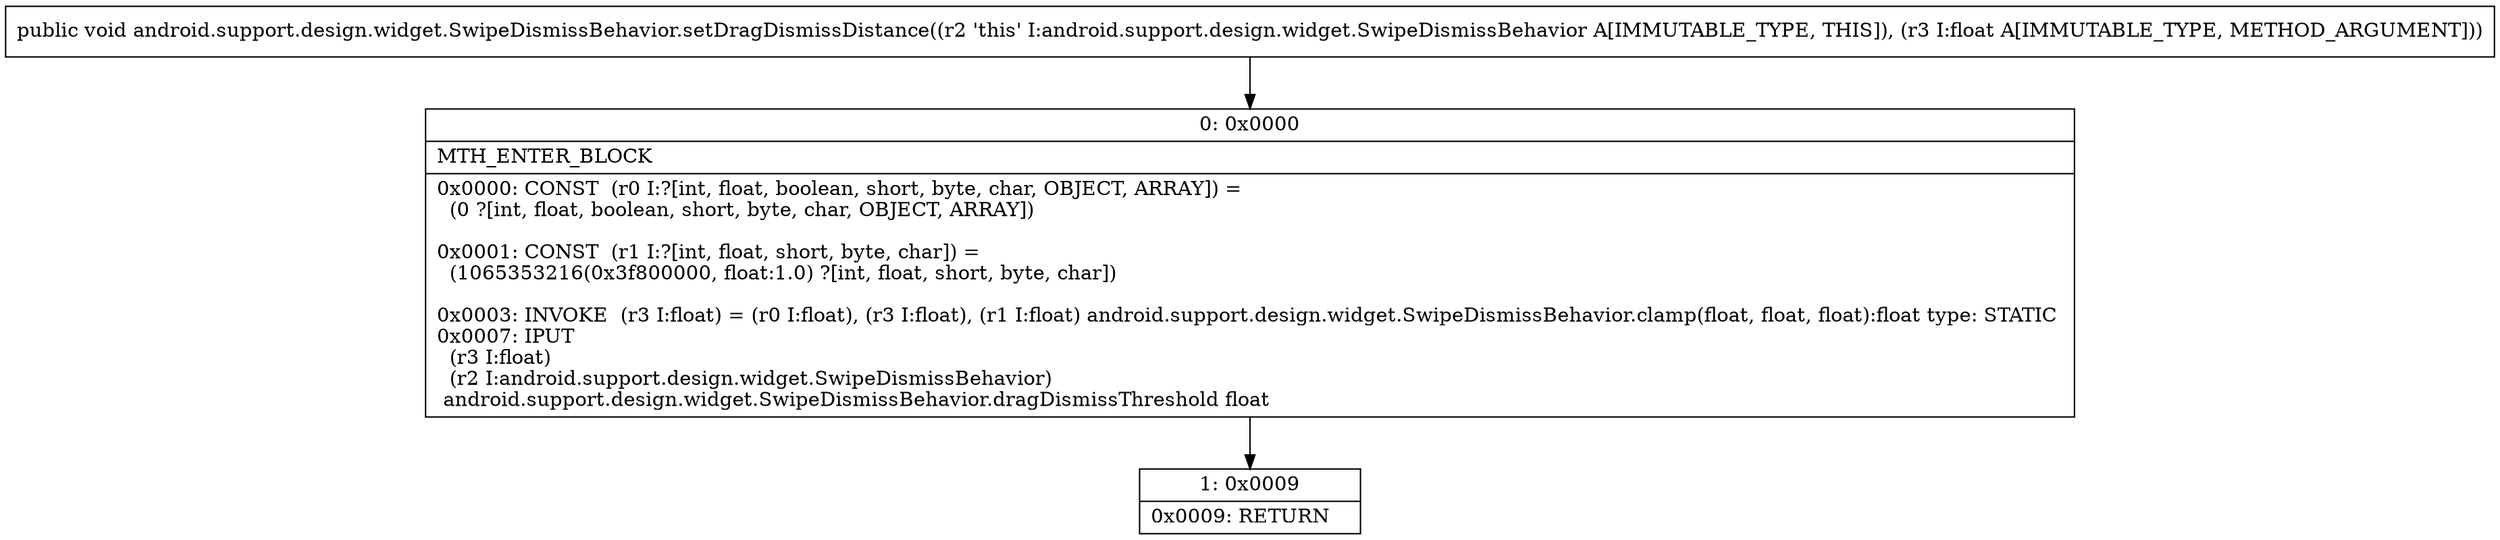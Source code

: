 digraph "CFG forandroid.support.design.widget.SwipeDismissBehavior.setDragDismissDistance(F)V" {
Node_0 [shape=record,label="{0\:\ 0x0000|MTH_ENTER_BLOCK\l|0x0000: CONST  (r0 I:?[int, float, boolean, short, byte, char, OBJECT, ARRAY]) = \l  (0 ?[int, float, boolean, short, byte, char, OBJECT, ARRAY])\l \l0x0001: CONST  (r1 I:?[int, float, short, byte, char]) = \l  (1065353216(0x3f800000, float:1.0) ?[int, float, short, byte, char])\l \l0x0003: INVOKE  (r3 I:float) = (r0 I:float), (r3 I:float), (r1 I:float) android.support.design.widget.SwipeDismissBehavior.clamp(float, float, float):float type: STATIC \l0x0007: IPUT  \l  (r3 I:float)\l  (r2 I:android.support.design.widget.SwipeDismissBehavior)\l android.support.design.widget.SwipeDismissBehavior.dragDismissThreshold float \l}"];
Node_1 [shape=record,label="{1\:\ 0x0009|0x0009: RETURN   \l}"];
MethodNode[shape=record,label="{public void android.support.design.widget.SwipeDismissBehavior.setDragDismissDistance((r2 'this' I:android.support.design.widget.SwipeDismissBehavior A[IMMUTABLE_TYPE, THIS]), (r3 I:float A[IMMUTABLE_TYPE, METHOD_ARGUMENT])) }"];
MethodNode -> Node_0;
Node_0 -> Node_1;
}

